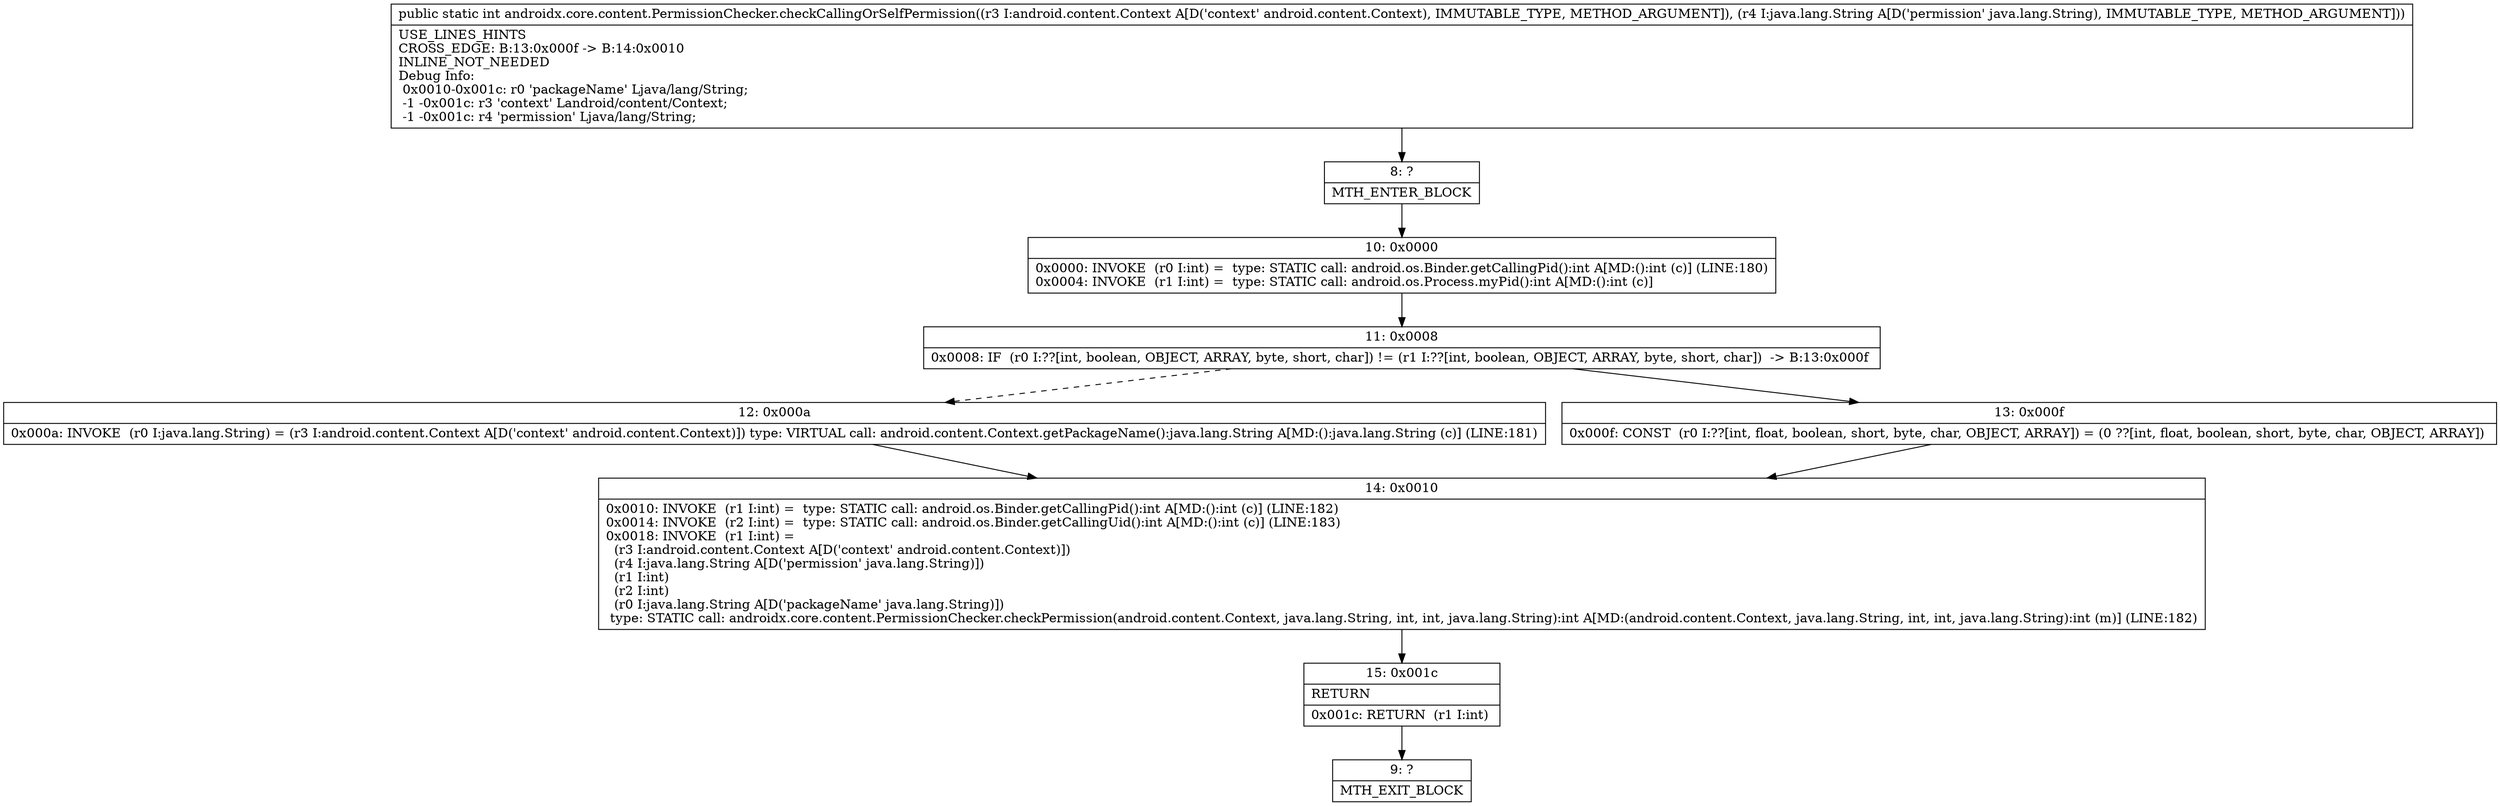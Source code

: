 digraph "CFG forandroidx.core.content.PermissionChecker.checkCallingOrSelfPermission(Landroid\/content\/Context;Ljava\/lang\/String;)I" {
Node_8 [shape=record,label="{8\:\ ?|MTH_ENTER_BLOCK\l}"];
Node_10 [shape=record,label="{10\:\ 0x0000|0x0000: INVOKE  (r0 I:int) =  type: STATIC call: android.os.Binder.getCallingPid():int A[MD:():int (c)] (LINE:180)\l0x0004: INVOKE  (r1 I:int) =  type: STATIC call: android.os.Process.myPid():int A[MD:():int (c)]\l}"];
Node_11 [shape=record,label="{11\:\ 0x0008|0x0008: IF  (r0 I:??[int, boolean, OBJECT, ARRAY, byte, short, char]) != (r1 I:??[int, boolean, OBJECT, ARRAY, byte, short, char])  \-\> B:13:0x000f \l}"];
Node_12 [shape=record,label="{12\:\ 0x000a|0x000a: INVOKE  (r0 I:java.lang.String) = (r3 I:android.content.Context A[D('context' android.content.Context)]) type: VIRTUAL call: android.content.Context.getPackageName():java.lang.String A[MD:():java.lang.String (c)] (LINE:181)\l}"];
Node_14 [shape=record,label="{14\:\ 0x0010|0x0010: INVOKE  (r1 I:int) =  type: STATIC call: android.os.Binder.getCallingPid():int A[MD:():int (c)] (LINE:182)\l0x0014: INVOKE  (r2 I:int) =  type: STATIC call: android.os.Binder.getCallingUid():int A[MD:():int (c)] (LINE:183)\l0x0018: INVOKE  (r1 I:int) = \l  (r3 I:android.content.Context A[D('context' android.content.Context)])\l  (r4 I:java.lang.String A[D('permission' java.lang.String)])\l  (r1 I:int)\l  (r2 I:int)\l  (r0 I:java.lang.String A[D('packageName' java.lang.String)])\l type: STATIC call: androidx.core.content.PermissionChecker.checkPermission(android.content.Context, java.lang.String, int, int, java.lang.String):int A[MD:(android.content.Context, java.lang.String, int, int, java.lang.String):int (m)] (LINE:182)\l}"];
Node_15 [shape=record,label="{15\:\ 0x001c|RETURN\l|0x001c: RETURN  (r1 I:int) \l}"];
Node_9 [shape=record,label="{9\:\ ?|MTH_EXIT_BLOCK\l}"];
Node_13 [shape=record,label="{13\:\ 0x000f|0x000f: CONST  (r0 I:??[int, float, boolean, short, byte, char, OBJECT, ARRAY]) = (0 ??[int, float, boolean, short, byte, char, OBJECT, ARRAY]) \l}"];
MethodNode[shape=record,label="{public static int androidx.core.content.PermissionChecker.checkCallingOrSelfPermission((r3 I:android.content.Context A[D('context' android.content.Context), IMMUTABLE_TYPE, METHOD_ARGUMENT]), (r4 I:java.lang.String A[D('permission' java.lang.String), IMMUTABLE_TYPE, METHOD_ARGUMENT]))  | USE_LINES_HINTS\lCROSS_EDGE: B:13:0x000f \-\> B:14:0x0010\lINLINE_NOT_NEEDED\lDebug Info:\l  0x0010\-0x001c: r0 'packageName' Ljava\/lang\/String;\l  \-1 \-0x001c: r3 'context' Landroid\/content\/Context;\l  \-1 \-0x001c: r4 'permission' Ljava\/lang\/String;\l}"];
MethodNode -> Node_8;Node_8 -> Node_10;
Node_10 -> Node_11;
Node_11 -> Node_12[style=dashed];
Node_11 -> Node_13;
Node_12 -> Node_14;
Node_14 -> Node_15;
Node_15 -> Node_9;
Node_13 -> Node_14;
}

